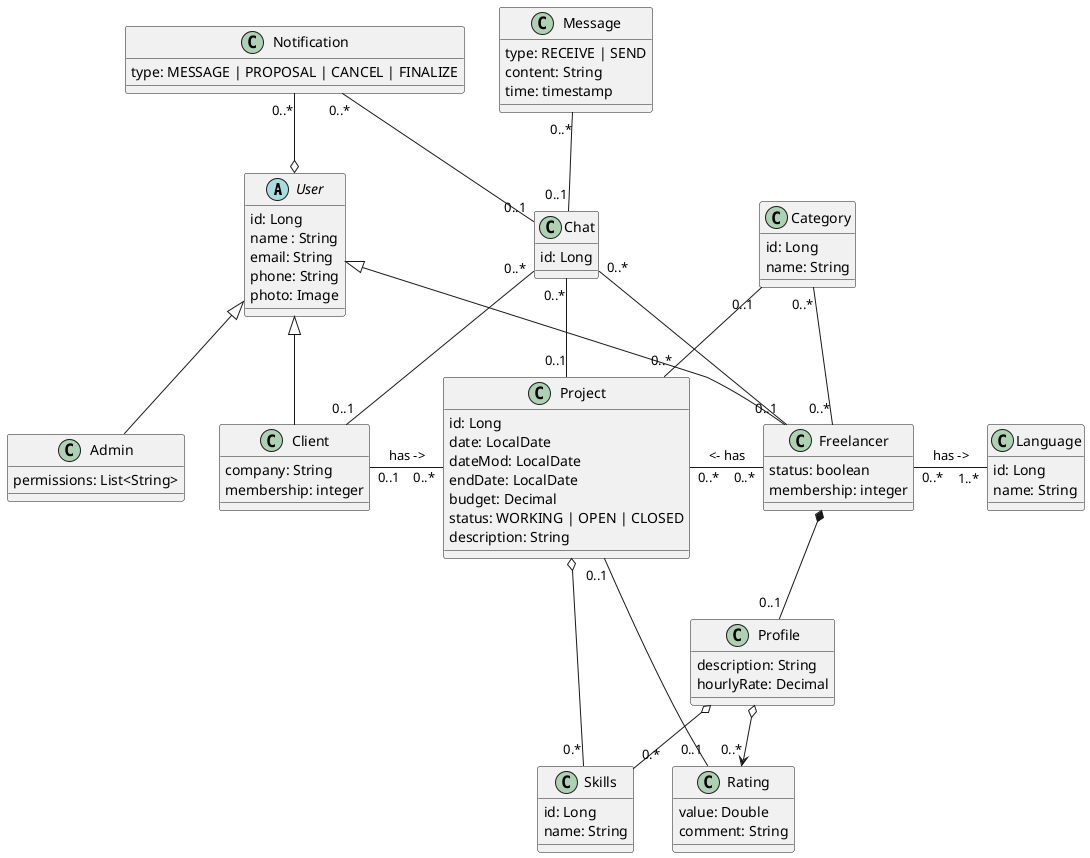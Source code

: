 @startuml
abstract class User {
    id: Long
    name : String
    email: String
    phone: String
    photo: Image
}   

class Freelancer {
    status: boolean 
    membership: integer
}

class Chat {
    id: Long
}

class Client {
     company: String
     membership: integer
}

class Notification {
    type: MESSAGE | PROPOSAL | CANCEL | FINALIZE
}


class Skills {
    id: Long
    name: String
}


class Project {
    id: Long
    date: LocalDate
    dateMod: LocalDate
    endDate: LocalDate
    budget: Decimal
    status: WORKING | OPEN | CLOSED
    description: String

}

class Profile {
    description: String
    hourlyRate: Decimal
}

class Rating {
    value: Double
    comment: String
}

class Category {
    id: Long
    name: String
}

class Language {
    id: Long
    name: String
}

class Message {
    type: RECEIVE | SEND
    content: String
    time: timestamp

}

class Admin {
    permissions: List<String>
}

User              <|--             Client
User              <|--             Freelancer
User              <|--             Admin
Project      o--  "0.*"   Skills
Profile  o--  "0.*"   Skills
Project "0..*"   -l-     "0..1"  Client            : has ->
Project "0..*"   -r-     "0..*"  Freelancer      : <- has
Freelancer *-- "0..1" Profile
Freelancer "0..*"   -r-     "1..*"  Language           : has ->
Profile o--> "0..*" Rating
Project "0..1" -- "0..1" Rating
Chat "0..*"   --     "0..1"  Client
Category "0..1"   --     "0..*"  Project
Category "0..*"   --     "0..*"  Freelancer
User o-u- "0..*"   Notification
Chat "0..*"   --     "0..1"  Freelancer
Chat "0..*"   --     "0..1"  Project
Chat "0..1"   -l-     "0..*"  Notification
Chat "0..1"   -u-     "0..*"  Message

@enduml
